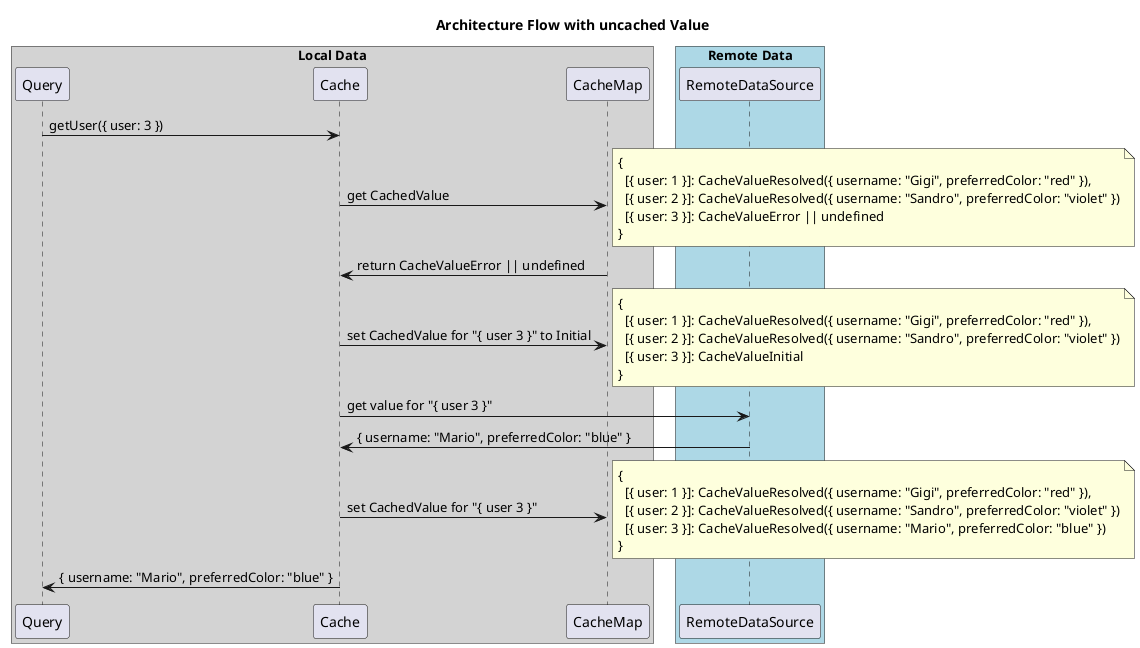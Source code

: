 @startuml "Uncached or Error Value"
skinparam BoxPadding 10

title
Architecture Flow with uncached Value
end title

box "Local Data" #LightGray
participant Query
participant Cache
participant CacheMap
end box

box "Remote Data" #LightBlue
participant RemoteDataSource
end box

Query -> Cache : getUser({ user: 3 })
Cache -> CacheMap : get CachedValue
note right
{
  [{ user: 1 }]: CacheValueResolved({ username: "Gigi", preferredColor: "red" }),
  [{ user: 2 }]: CacheValueResolved({ username: "Sandro", preferredColor: "violet" })
  [{ user: 3 }]: CacheValueError || undefined
}
end note
CacheMap -> Cache : return CacheValueError || undefined
Cache -> CacheMap : set CachedValue for "{ user 3 }" to Initial
note right
{
  [{ user: 1 }]: CacheValueResolved({ username: "Gigi", preferredColor: "red" }),
  [{ user: 2 }]: CacheValueResolved({ username: "Sandro", preferredColor: "violet" })
  [{ user: 3 }]: CacheValueInitial
}
end note
Cache -> RemoteDataSource : get value for "{ user 3 }"
RemoteDataSource -> Cache : { username: "Mario", preferredColor: "blue" }
Cache -> CacheMap : set CachedValue for "{ user 3 }"
note right
{
  [{ user: 1 }]: CacheValueResolved({ username: "Gigi", preferredColor: "red" }),
  [{ user: 2 }]: CacheValueResolved({ username: "Sandro", preferredColor: "violet" })
  [{ user: 3 }]: CacheValueResolved({ username: "Mario", preferredColor: "blue" })
}
end note

Cache -> Query : { username: "Mario", preferredColor: "blue" }

@enduml

